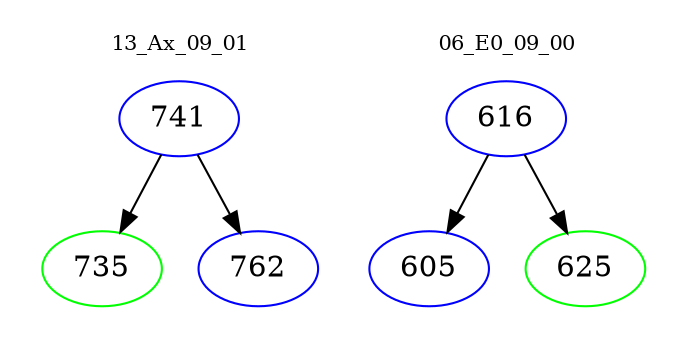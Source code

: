 digraph{
subgraph cluster_0 {
color = white
label = "13_Ax_09_01";
fontsize=10;
T0_741 [label="741", color="blue"]
T0_741 -> T0_735 [color="black"]
T0_735 [label="735", color="green"]
T0_741 -> T0_762 [color="black"]
T0_762 [label="762", color="blue"]
}
subgraph cluster_1 {
color = white
label = "06_E0_09_00";
fontsize=10;
T1_616 [label="616", color="blue"]
T1_616 -> T1_605 [color="black"]
T1_605 [label="605", color="blue"]
T1_616 -> T1_625 [color="black"]
T1_625 [label="625", color="green"]
}
}
